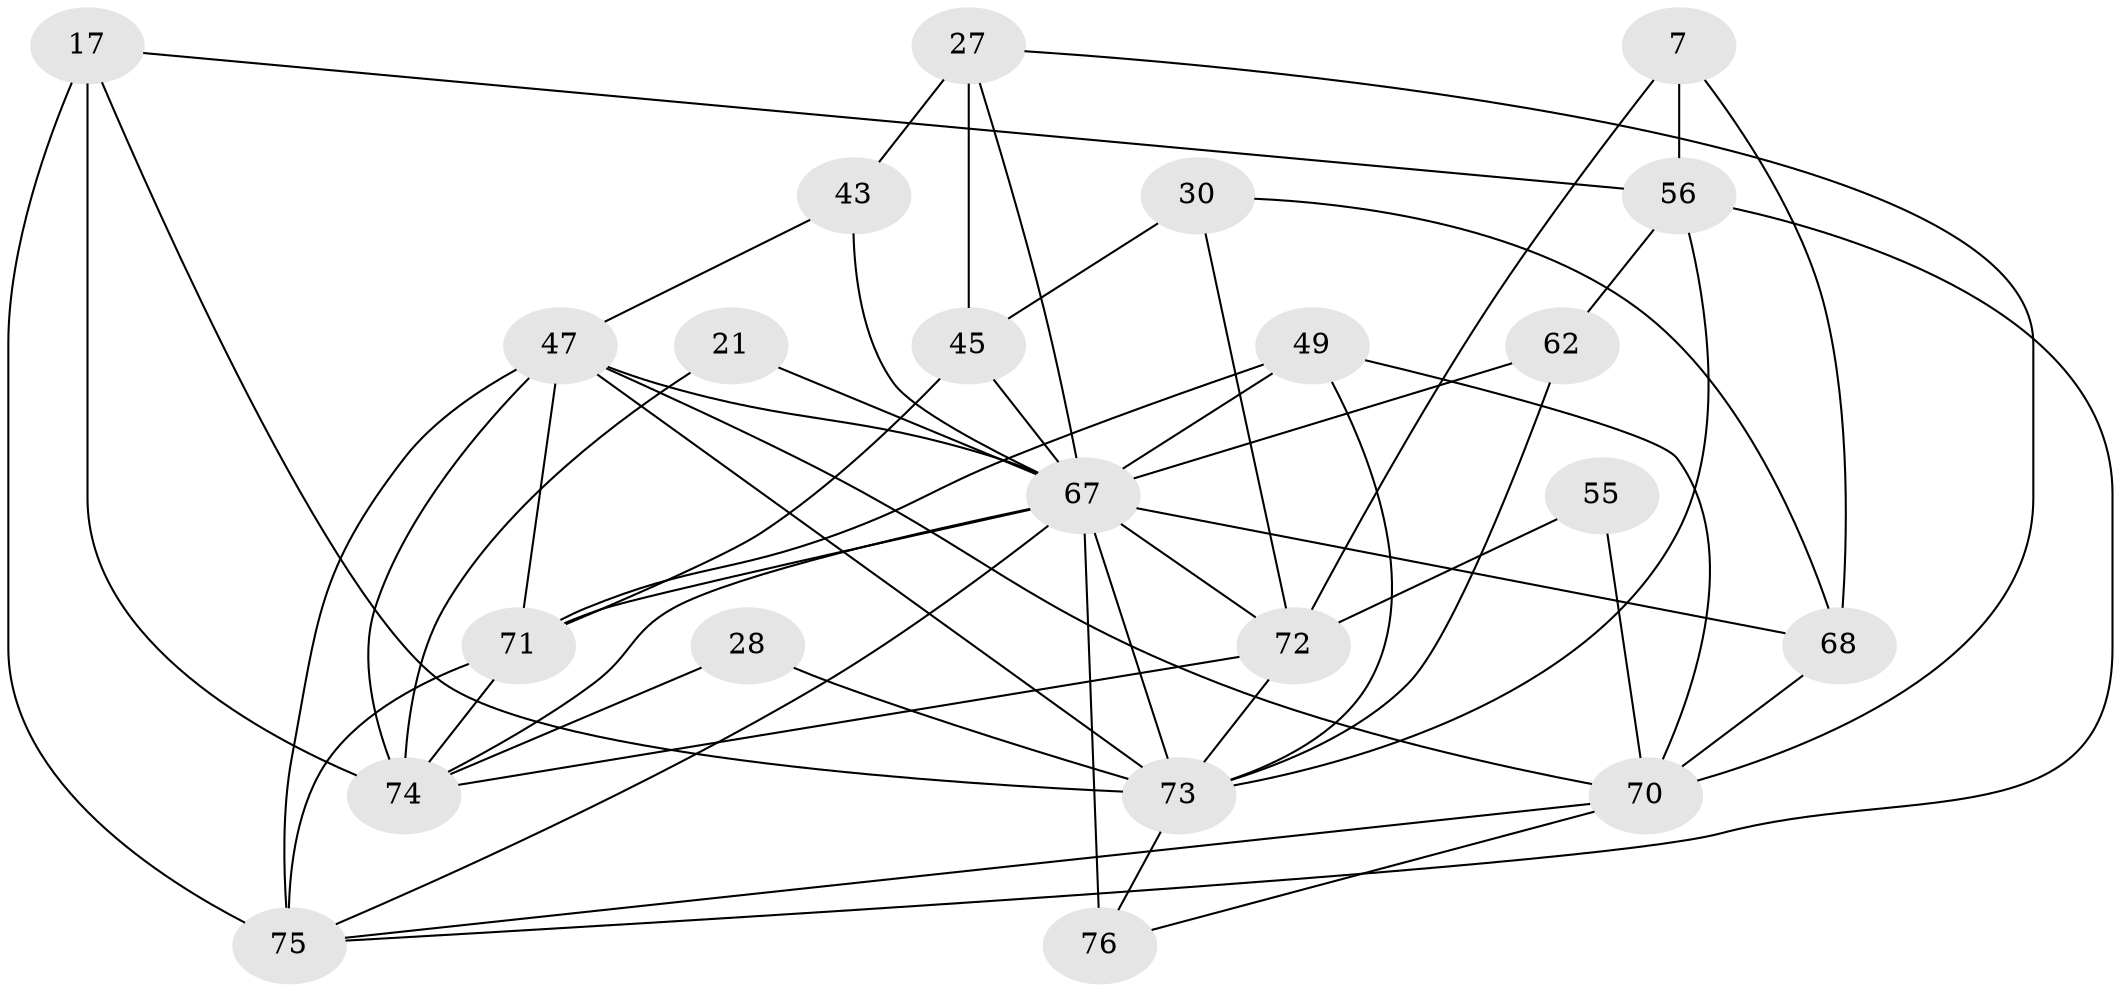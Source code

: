 // original degree distribution, {3: 0.2236842105263158, 4: 0.32894736842105265, 5: 0.23684210526315788, 6: 0.06578947368421052, 2: 0.11842105263157894, 8: 0.013157894736842105, 7: 0.013157894736842105}
// Generated by graph-tools (version 1.1) at 2025/54/03/04/25 21:54:04]
// undirected, 22 vertices, 54 edges
graph export_dot {
graph [start="1"]
  node [color=gray90,style=filled];
  7;
  17;
  21;
  27 [super="+3"];
  28;
  30;
  43 [super="+36"];
  45;
  47 [super="+16+34"];
  49 [super="+8"];
  55;
  56 [super="+46+40"];
  62;
  67 [super="+2+57+65+66"];
  68;
  70 [super="+48"];
  71 [super="+20+42"];
  72 [super="+18+33"];
  73 [super="+63+31+25"];
  74 [super="+69+38"];
  75 [super="+64+61"];
  76 [super="+53"];
  7 -- 68;
  7 -- 72;
  7 -- 56 [weight=2];
  17 -- 75 [weight=3];
  17 -- 74 [weight=3];
  17 -- 73;
  17 -- 56;
  21 -- 74 [weight=2];
  21 -- 67;
  27 -- 45 [weight=2];
  27 -- 70;
  27 -- 43;
  27 -- 67;
  28 -- 74;
  28 -- 73;
  30 -- 68;
  30 -- 45;
  30 -- 72;
  43 -- 67 [weight=5];
  43 -- 47 [weight=5];
  45 -- 67;
  45 -- 71 [weight=2];
  47 -- 74 [weight=3];
  47 -- 73 [weight=3];
  47 -- 75 [weight=3];
  47 -- 71 [weight=4];
  47 -- 67;
  47 -- 70;
  49 -- 70;
  49 -- 73 [weight=3];
  49 -- 71;
  49 -- 67 [weight=3];
  55 -- 72;
  55 -- 70;
  56 -- 73;
  56 -- 62 [weight=2];
  56 -- 75 [weight=2];
  62 -- 73;
  62 -- 67;
  67 -- 68;
  67 -- 73 [weight=3];
  67 -- 72 [weight=3];
  67 -- 74;
  67 -- 75 [weight=3];
  67 -- 76 [weight=2];
  67 -- 71;
  68 -- 70 [weight=2];
  70 -- 75;
  70 -- 76;
  71 -- 74;
  71 -- 75;
  72 -- 73 [weight=2];
  72 -- 74 [weight=3];
  73 -- 76;
}
